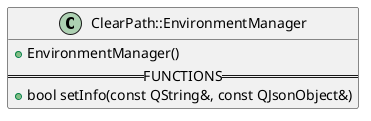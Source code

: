 @startuml(id=envimanager)

class ClearPath::EnvironmentManager {
  +EnvironmentManager()
  ==FUNCTIONS==
  +bool setInfo(const QString&, const QJsonObject&)
}

@enduml
